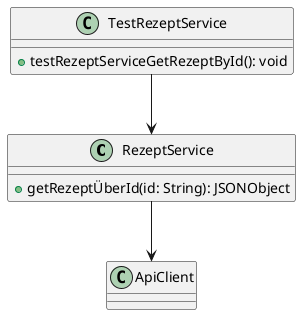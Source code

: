 @startuml mocks 2
class RezeptService {
    + getRezeptÜberId(id: String): JSONObject
}

class TestRezeptService {
    + testRezeptServiceGetRezeptById(): void
}

RezeptService --> ApiClient
TestRezeptService --> RezeptService
@enduml
